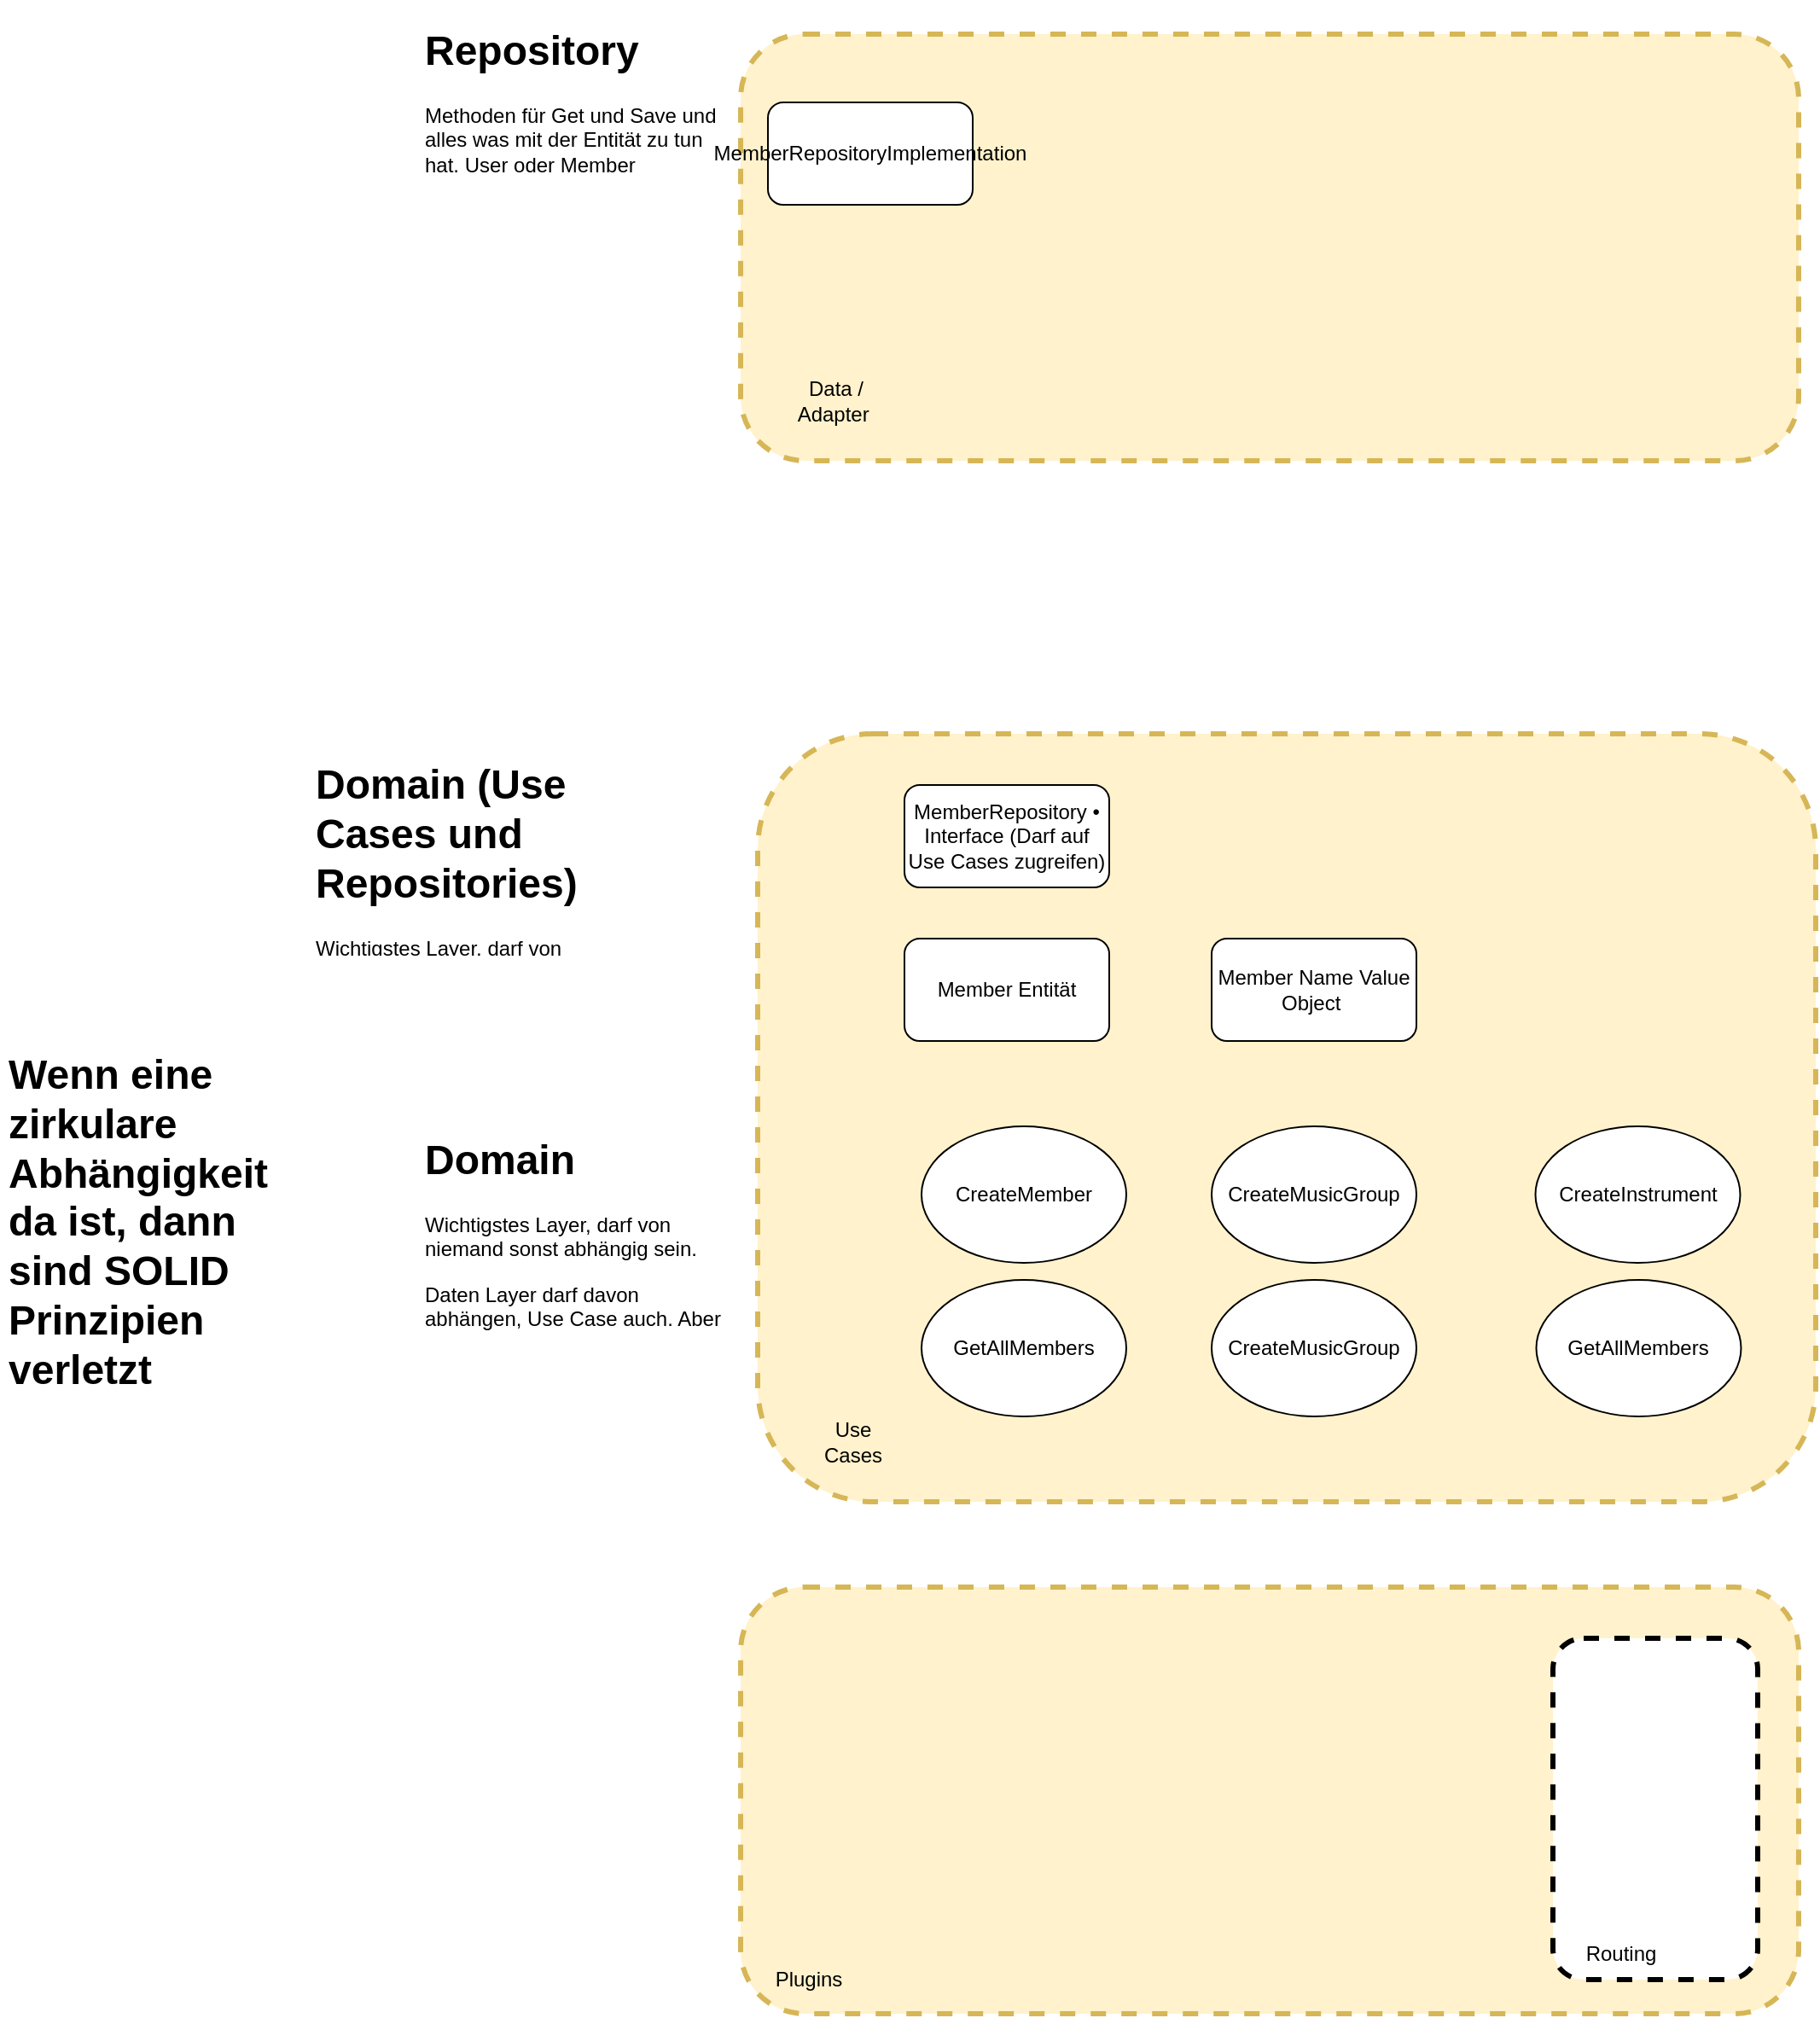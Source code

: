 <mxfile version="16.5.6"><diagram id="chkcPQujzx_Y-2Z_9j0u" name="Page-1"><mxGraphModel dx="1542" dy="1894" grid="1" gridSize="10" guides="1" tooltips="1" connect="1" arrows="1" fold="1" page="1" pageScale="1" pageWidth="827" pageHeight="1169" math="0" shadow="0"><root><mxCell id="0"/><mxCell id="1" parent="0"/><mxCell id="EnZruq4BdoTo4QcGDFVI-1" value="" style="rounded=1;whiteSpace=wrap;html=1;fillColor=#fff2cc;strokeColor=#d6b656;dashed=1;strokeWidth=3;" parent="1" vertex="1"><mxGeometry x="104" y="710" width="620" height="250" as="geometry"/></mxCell><mxCell id="EnZruq4BdoTo4QcGDFVI-2" value="Plugins" style="text;html=1;strokeColor=none;fillColor=none;align=center;verticalAlign=middle;whiteSpace=wrap;rounded=0;" parent="1" vertex="1"><mxGeometry x="114" y="925" width="60" height="30" as="geometry"/></mxCell><mxCell id="EnZruq4BdoTo4QcGDFVI-3" value="" style="rounded=1;whiteSpace=wrap;html=1;dashed=1;strokeWidth=3;" parent="1" vertex="1"><mxGeometry x="580" y="740" width="120" height="200" as="geometry"/></mxCell><mxCell id="EnZruq4BdoTo4QcGDFVI-4" value="Routing" style="text;html=1;strokeColor=none;fillColor=none;align=center;verticalAlign=middle;whiteSpace=wrap;rounded=0;" parent="1" vertex="1"><mxGeometry x="590" y="910" width="60" height="30" as="geometry"/></mxCell><mxCell id="EnZruq4BdoTo4QcGDFVI-5" value="" style="rounded=1;whiteSpace=wrap;html=1;fillColor=#fff2cc;strokeColor=#d6b656;dashed=1;strokeWidth=3;" parent="1" vertex="1"><mxGeometry x="104" y="-200" width="620" height="250" as="geometry"/></mxCell><mxCell id="EnZruq4BdoTo4QcGDFVI-6" value="Data / Adapter&amp;nbsp;" style="text;html=1;strokeColor=none;fillColor=none;align=center;verticalAlign=middle;whiteSpace=wrap;rounded=0;" parent="1" vertex="1"><mxGeometry x="130" width="60" height="30" as="geometry"/></mxCell><mxCell id="EnZruq4BdoTo4QcGDFVI-7" value="" style="rounded=1;whiteSpace=wrap;html=1;fillColor=#fff2cc;strokeColor=#d6b656;dashed=1;strokeWidth=3;" parent="1" vertex="1"><mxGeometry x="114" y="210" width="620" height="450" as="geometry"/></mxCell><mxCell id="EnZruq4BdoTo4QcGDFVI-8" value="Use Cases" style="text;html=1;strokeColor=none;fillColor=none;align=center;verticalAlign=middle;whiteSpace=wrap;rounded=0;" parent="1" vertex="1"><mxGeometry x="140" y="610" width="60" height="30" as="geometry"/></mxCell><mxCell id="EnZruq4BdoTo4QcGDFVI-9" value="CreateMember" style="ellipse;whiteSpace=wrap;html=1;strokeWidth=1;" parent="1" vertex="1"><mxGeometry x="210" y="440" width="120" height="80" as="geometry"/></mxCell><mxCell id="EnZruq4BdoTo4QcGDFVI-10" value="GetAllMembers" style="ellipse;whiteSpace=wrap;html=1;strokeWidth=1;" parent="1" vertex="1"><mxGeometry x="210" y="530" width="120" height="80" as="geometry"/></mxCell><mxCell id="EnZruq4BdoTo4QcGDFVI-11" value="CreateMusicGroup" style="ellipse;whiteSpace=wrap;html=1;strokeWidth=1;" parent="1" vertex="1"><mxGeometry x="380" y="440" width="120" height="80" as="geometry"/></mxCell><mxCell id="EnZruq4BdoTo4QcGDFVI-12" value="CreateMusicGroup" style="ellipse;whiteSpace=wrap;html=1;strokeWidth=1;" parent="1" vertex="1"><mxGeometry x="380" y="530" width="120" height="80" as="geometry"/></mxCell><mxCell id="EnZruq4BdoTo4QcGDFVI-13" value="CreateInstrument" style="ellipse;whiteSpace=wrap;html=1;strokeWidth=1;" parent="1" vertex="1"><mxGeometry x="569.75" y="440" width="120" height="80" as="geometry"/></mxCell><mxCell id="EnZruq4BdoTo4QcGDFVI-14" value="GetAllMembers" style="ellipse;whiteSpace=wrap;html=1;strokeWidth=1;" parent="1" vertex="1"><mxGeometry x="570.25" y="530" width="120" height="80" as="geometry"/></mxCell><mxCell id="EnZruq4BdoTo4QcGDFVI-16" value="MemberRepositoryImplementation" style="rounded=1;whiteSpace=wrap;html=1;strokeWidth=1;" parent="1" vertex="1"><mxGeometry x="120" y="-160" width="120" height="60" as="geometry"/></mxCell><mxCell id="EnZruq4BdoTo4QcGDFVI-17" value="&lt;h1&gt;Repository&lt;/h1&gt;&lt;p&gt;Methoden für Get und Save und alles was mit der Entität zu tun hat. User oder Member&lt;/p&gt;" style="text;html=1;strokeColor=none;fillColor=none;spacing=5;spacingTop=-20;whiteSpace=wrap;overflow=hidden;rounded=0;" parent="1" vertex="1"><mxGeometry x="-86" y="-210" width="190" height="120" as="geometry"/></mxCell><mxCell id="EnZruq4BdoTo4QcGDFVI-18" value="&lt;h1&gt;Domain&lt;/h1&gt;&lt;p&gt;Wichtigstes Layer, darf von niemand sonst abhängig sein.&lt;/p&gt;&lt;p&gt;Daten Layer darf davon abhängen, Use Case auch. Aber Domäne darf von keinem abhängig sein&lt;/p&gt;" style="text;html=1;strokeColor=none;fillColor=none;spacing=5;spacingTop=-20;whiteSpace=wrap;overflow=hidden;rounded=0;" parent="1" vertex="1"><mxGeometry x="-86" y="440" width="190" height="120" as="geometry"/></mxCell><mxCell id="EnZruq4BdoTo4QcGDFVI-19" value="Member Entität" style="rounded=1;whiteSpace=wrap;html=1;strokeWidth=1;" parent="1" vertex="1"><mxGeometry x="200" y="330" width="120" height="60" as="geometry"/></mxCell><mxCell id="EnZruq4BdoTo4QcGDFVI-20" value="Member Name Value Object&amp;nbsp;" style="rounded=1;whiteSpace=wrap;html=1;strokeWidth=1;" parent="1" vertex="1"><mxGeometry x="380" y="330" width="120" height="60" as="geometry"/></mxCell><mxCell id="EnZruq4BdoTo4QcGDFVI-21" value="&lt;h1&gt;Wenn eine zirkulare Abhängigkeit da ist, dann sind SOLID Prinzipien verletzt&lt;/h1&gt;" style="text;html=1;strokeColor=none;fillColor=none;spacing=5;spacingTop=-20;whiteSpace=wrap;overflow=hidden;rounded=0;" parent="1" vertex="1"><mxGeometry x="-330" y="390" width="190" height="240" as="geometry"/></mxCell><mxCell id="EnZruq4BdoTo4QcGDFVI-22" value="&lt;h1&gt;Domain (Use Cases und Repositories)&lt;/h1&gt;&lt;p&gt;Wichtigstes Layer, darf von niemand sonst abhängig sein.&lt;/p&gt;&lt;p&gt;Daten Layer darf davon abhängen, Use Case auch. Aber Domäne darf von keinem abhängig sein&lt;/p&gt;" style="text;html=1;strokeColor=none;fillColor=none;spacing=5;spacingTop=-20;whiteSpace=wrap;overflow=hidden;rounded=0;" parent="1" vertex="1"><mxGeometry x="-150" y="220" width="190" height="120" as="geometry"/></mxCell><mxCell id="EnZruq4BdoTo4QcGDFVI-23" value="MemberRepository • Interface (Darf auf Use Cases zugreifen)" style="rounded=1;whiteSpace=wrap;html=1;strokeWidth=1;" parent="1" vertex="1"><mxGeometry x="200" y="240" width="120" height="60" as="geometry"/></mxCell></root></mxGraphModel></diagram></mxfile>